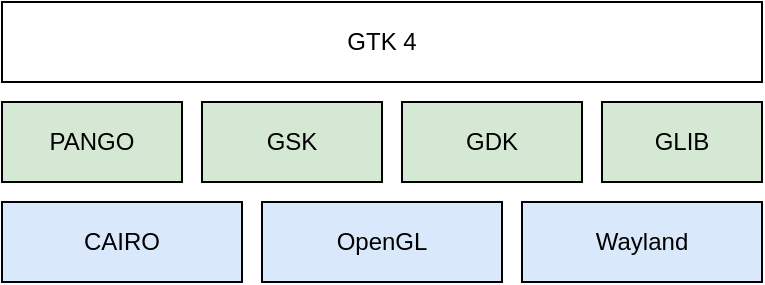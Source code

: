 <mxfile version="22.0.3" type="device">
  <diagram name="Page-1" id="dFOu722KGpcHypL_hizC">
    <mxGraphModel dx="1084" dy="776" grid="1" gridSize="10" guides="1" tooltips="1" connect="1" arrows="1" fold="1" page="1" pageScale="1" pageWidth="600" pageHeight="150" math="0" shadow="0">
      <root>
        <mxCell id="0" />
        <mxCell id="1" parent="0" />
        <mxCell id="OtSE3NL9og8UfRKNNKVj-1" value="CAIRO" style="rounded=0;whiteSpace=wrap;html=1;fillColor=#dae8fc;strokeColor=default;" vertex="1" parent="1">
          <mxGeometry x="110" y="255" width="120" height="40" as="geometry" />
        </mxCell>
        <mxCell id="OtSE3NL9og8UfRKNNKVj-2" value="OpenGL" style="rounded=0;whiteSpace=wrap;html=1;fillColor=#dae8fc;strokeColor=default;" vertex="1" parent="1">
          <mxGeometry x="240" y="255" width="120" height="40" as="geometry" />
        </mxCell>
        <mxCell id="OtSE3NL9og8UfRKNNKVj-3" value="Wayland" style="rounded=0;whiteSpace=wrap;html=1;fillColor=#dae8fc;strokeColor=default;" vertex="1" parent="1">
          <mxGeometry x="370" y="255" width="120" height="40" as="geometry" />
        </mxCell>
        <mxCell id="OtSE3NL9og8UfRKNNKVj-4" value="PANGO" style="rounded=0;whiteSpace=wrap;html=1;fillColor=#d5e8d4;strokeColor=default;" vertex="1" parent="1">
          <mxGeometry x="110" y="205" width="90" height="40" as="geometry" />
        </mxCell>
        <mxCell id="OtSE3NL9og8UfRKNNKVj-5" value="GSK" style="rounded=0;whiteSpace=wrap;html=1;fillColor=#d5e8d4;strokeColor=default;" vertex="1" parent="1">
          <mxGeometry x="210" y="205" width="90" height="40" as="geometry" />
        </mxCell>
        <mxCell id="OtSE3NL9og8UfRKNNKVj-6" value="GDK" style="rounded=0;whiteSpace=wrap;html=1;fillColor=#d5e8d4;strokeColor=default;" vertex="1" parent="1">
          <mxGeometry x="310" y="205" width="90" height="40" as="geometry" />
        </mxCell>
        <mxCell id="OtSE3NL9og8UfRKNNKVj-7" value="GLIB" style="rounded=0;whiteSpace=wrap;html=1;fillColor=#d5e8d4;strokeColor=default;" vertex="1" parent="1">
          <mxGeometry x="410" y="205" width="80" height="40" as="geometry" />
        </mxCell>
        <mxCell id="OtSE3NL9og8UfRKNNKVj-8" value="GTK 4" style="rounded=0;whiteSpace=wrap;html=1;strokeColor=default;" vertex="1" parent="1">
          <mxGeometry x="110" y="155" width="380" height="40" as="geometry" />
        </mxCell>
      </root>
    </mxGraphModel>
  </diagram>
</mxfile>
